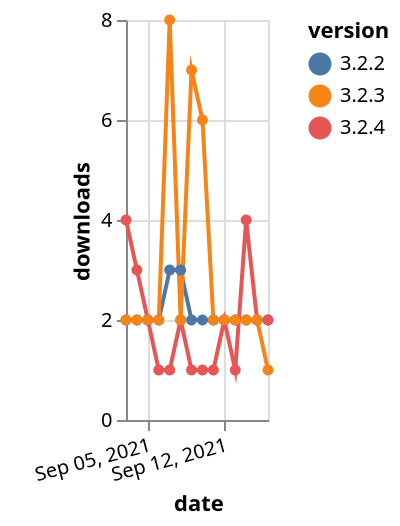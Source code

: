 {"$schema": "https://vega.github.io/schema/vega-lite/v5.json", "description": "A simple bar chart with embedded data.", "data": {"values": [{"date": "2021-09-03", "total": 2725, "delta": 2, "version": "3.2.2"}, {"date": "2021-09-04", "total": 2727, "delta": 2, "version": "3.2.2"}, {"date": "2021-09-05", "total": 2729, "delta": 2, "version": "3.2.2"}, {"date": "2021-09-06", "total": 2731, "delta": 2, "version": "3.2.2"}, {"date": "2021-09-07", "total": 2734, "delta": 3, "version": "3.2.2"}, {"date": "2021-09-08", "total": 2737, "delta": 3, "version": "3.2.2"}, {"date": "2021-09-09", "total": 2739, "delta": 2, "version": "3.2.2"}, {"date": "2021-09-10", "total": 2741, "delta": 2, "version": "3.2.2"}, {"date": "2021-09-11", "total": 2743, "delta": 2, "version": "3.2.2"}, {"date": "2021-09-12", "total": 2745, "delta": 2, "version": "3.2.2"}, {"date": "2021-09-13", "total": 2747, "delta": 2, "version": "3.2.2"}, {"date": "2021-09-14", "total": 2749, "delta": 2, "version": "3.2.2"}, {"date": "2021-09-15", "total": 2751, "delta": 2, "version": "3.2.2"}, {"date": "2021-09-16", "total": 2753, "delta": 2, "version": "3.2.2"}, {"date": "2021-09-03", "total": 357, "delta": 4, "version": "3.2.4"}, {"date": "2021-09-04", "total": 360, "delta": 3, "version": "3.2.4"}, {"date": "2021-09-05", "total": 362, "delta": 2, "version": "3.2.4"}, {"date": "2021-09-06", "total": 363, "delta": 1, "version": "3.2.4"}, {"date": "2021-09-07", "total": 364, "delta": 1, "version": "3.2.4"}, {"date": "2021-09-08", "total": 366, "delta": 2, "version": "3.2.4"}, {"date": "2021-09-09", "total": 367, "delta": 1, "version": "3.2.4"}, {"date": "2021-09-10", "total": 368, "delta": 1, "version": "3.2.4"}, {"date": "2021-09-11", "total": 369, "delta": 1, "version": "3.2.4"}, {"date": "2021-09-12", "total": 371, "delta": 2, "version": "3.2.4"}, {"date": "2021-09-13", "total": 372, "delta": 1, "version": "3.2.4"}, {"date": "2021-09-14", "total": 376, "delta": 4, "version": "3.2.4"}, {"date": "2021-09-15", "total": 378, "delta": 2, "version": "3.2.4"}, {"date": "2021-09-16", "total": 380, "delta": 2, "version": "3.2.4"}, {"date": "2021-09-03", "total": 6153, "delta": 2, "version": "3.2.3"}, {"date": "2021-09-04", "total": 6155, "delta": 2, "version": "3.2.3"}, {"date": "2021-09-05", "total": 6157, "delta": 2, "version": "3.2.3"}, {"date": "2021-09-06", "total": 6159, "delta": 2, "version": "3.2.3"}, {"date": "2021-09-07", "total": 6167, "delta": 8, "version": "3.2.3"}, {"date": "2021-09-08", "total": 6169, "delta": 2, "version": "3.2.3"}, {"date": "2021-09-09", "total": 6176, "delta": 7, "version": "3.2.3"}, {"date": "2021-09-10", "total": 6182, "delta": 6, "version": "3.2.3"}, {"date": "2021-09-11", "total": 6184, "delta": 2, "version": "3.2.3"}, {"date": "2021-09-12", "total": 6186, "delta": 2, "version": "3.2.3"}, {"date": "2021-09-13", "total": 6188, "delta": 2, "version": "3.2.3"}, {"date": "2021-09-14", "total": 6190, "delta": 2, "version": "3.2.3"}, {"date": "2021-09-15", "total": 6192, "delta": 2, "version": "3.2.3"}, {"date": "2021-09-16", "total": 6193, "delta": 1, "version": "3.2.3"}]}, "width": "container", "mark": {"type": "line", "point": {"filled": true}}, "encoding": {"x": {"field": "date", "type": "temporal", "timeUnit": "yearmonthdate", "title": "date", "axis": {"labelAngle": -15}}, "y": {"field": "delta", "type": "quantitative", "title": "downloads"}, "color": {"field": "version", "type": "nominal"}, "tooltip": {"field": "delta"}}}